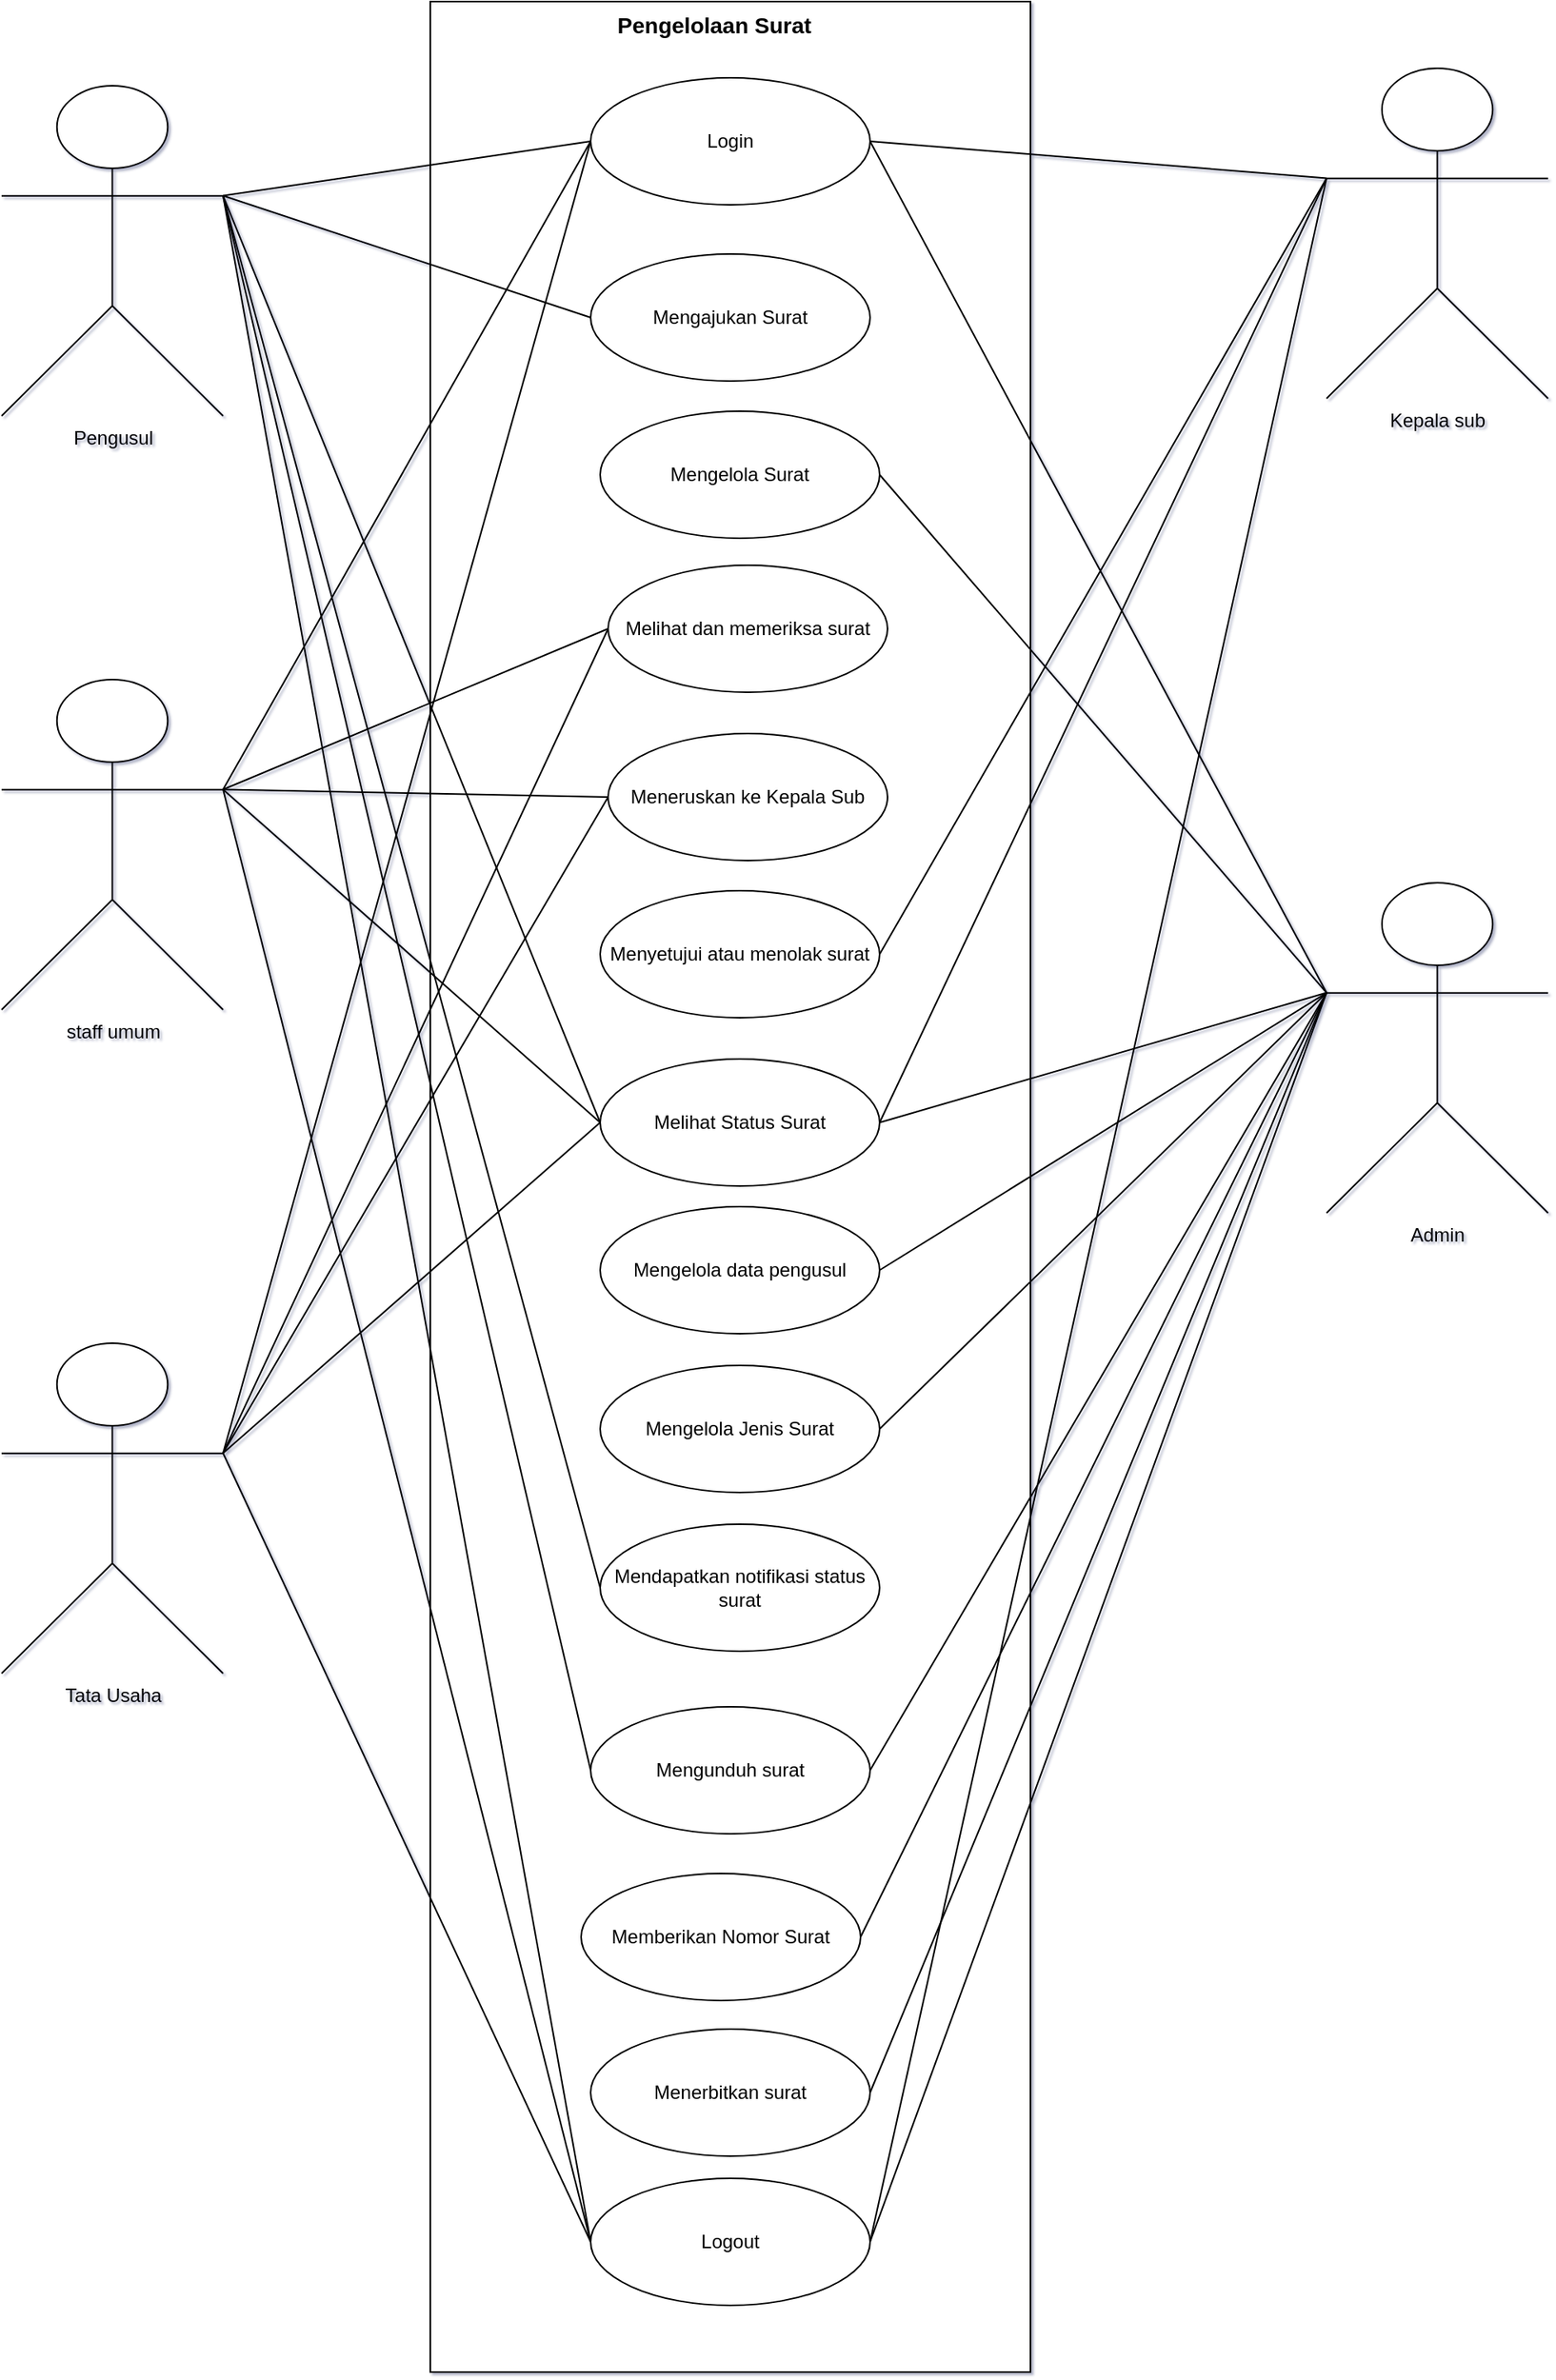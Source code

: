 <mxfile version="26.1.0">
  <diagram name="Page-1" id="a_6hY54vG2Vuo-opZS6R">
    <mxGraphModel dx="-513" dy="1819" grid="0" gridSize="10" guides="1" tooltips="1" connect="1" arrows="1" fold="1" page="1" pageScale="1" pageWidth="1100" pageHeight="850" background="#ffffff" math="0" shadow="1">
      <root>
        <mxCell id="0" />
        <mxCell id="1" parent="0" />
        <mxCell id="R7RCaSq4BXocxwMqMM4Z-10" value="" style="rounded=0;whiteSpace=wrap;html=1;" parent="1" vertex="1">
          <mxGeometry x="2533" y="-773" width="378" height="1493" as="geometry" />
        </mxCell>
        <mxCell id="R7RCaSq4BXocxwMqMM4Z-5" style="rounded=0;orthogonalLoop=1;jettySize=auto;html=1;entryX=0;entryY=0.5;entryDx=0;entryDy=0;endArrow=none;startFill=0;exitX=1;exitY=0.333;exitDx=0;exitDy=0;exitPerimeter=0;" parent="1" source="yd8y5yrhZsdy2DMW83g7-3" target="R7RCaSq4BXocxwMqMM4Z-4" edge="1">
          <mxGeometry relative="1" as="geometry">
            <mxPoint x="2400" y="-648.333" as="sourcePoint" />
          </mxGeometry>
        </mxCell>
        <mxCell id="R7RCaSq4BXocxwMqMM4Z-20" style="rounded=0;orthogonalLoop=1;jettySize=auto;html=1;entryX=0;entryY=0.5;entryDx=0;entryDy=0;endArrow=none;startFill=0;exitX=1;exitY=0.333;exitDx=0;exitDy=0;exitPerimeter=0;" parent="1" source="yd8y5yrhZsdy2DMW83g7-3" target="R7RCaSq4BXocxwMqMM4Z-18" edge="1">
          <mxGeometry relative="1" as="geometry">
            <mxPoint x="2400" y="-648.333" as="sourcePoint" />
          </mxGeometry>
        </mxCell>
        <mxCell id="R7RCaSq4BXocxwMqMM4Z-25" style="rounded=0;orthogonalLoop=1;jettySize=auto;html=1;entryX=0;entryY=0.5;entryDx=0;entryDy=0;endArrow=none;startFill=0;exitX=1;exitY=0.333;exitDx=0;exitDy=0;exitPerimeter=0;" parent="1" source="yd8y5yrhZsdy2DMW83g7-3" target="R7RCaSq4BXocxwMqMM4Z-23" edge="1">
          <mxGeometry relative="1" as="geometry">
            <mxPoint x="2400" y="-648.333" as="sourcePoint" />
          </mxGeometry>
        </mxCell>
        <mxCell id="R7RCaSq4BXocxwMqMM4Z-31" style="rounded=0;orthogonalLoop=1;jettySize=auto;html=1;entryX=0;entryY=0.5;entryDx=0;entryDy=0;endArrow=none;startFill=0;exitX=1;exitY=0.333;exitDx=0;exitDy=0;exitPerimeter=0;" parent="1" source="yd8y5yrhZsdy2DMW83g7-3" target="R7RCaSq4BXocxwMqMM4Z-30" edge="1">
          <mxGeometry relative="1" as="geometry">
            <mxPoint x="2376.5" y="-651" as="sourcePoint" />
          </mxGeometry>
        </mxCell>
        <mxCell id="R7RCaSq4BXocxwMqMM4Z-22" style="rounded=0;orthogonalLoop=1;jettySize=auto;html=1;entryX=1;entryY=0.5;entryDx=0;entryDy=0;endArrow=none;startFill=0;exitX=0;exitY=0.333;exitDx=0;exitDy=0;exitPerimeter=0;" parent="1" source="yd8y5yrhZsdy2DMW83g7-4" target="R7RCaSq4BXocxwMqMM4Z-18" edge="1">
          <mxGeometry relative="1" as="geometry">
            <mxPoint x="3096" y="-660.333" as="sourcePoint" />
          </mxGeometry>
        </mxCell>
        <mxCell id="R7RCaSq4BXocxwMqMM4Z-27" style="rounded=0;orthogonalLoop=1;jettySize=auto;html=1;entryX=1;entryY=0.5;entryDx=0;entryDy=0;endArrow=none;startFill=0;exitX=0;exitY=0.333;exitDx=0;exitDy=0;exitPerimeter=0;" parent="1" source="yd8y5yrhZsdy2DMW83g7-4" target="R7RCaSq4BXocxwMqMM4Z-23" edge="1">
          <mxGeometry relative="1" as="geometry">
            <mxPoint x="3096" y="-660.333" as="sourcePoint" />
          </mxGeometry>
        </mxCell>
        <mxCell id="R7RCaSq4BXocxwMqMM4Z-44" style="rounded=0;orthogonalLoop=1;jettySize=auto;html=1;entryX=1;entryY=0.5;entryDx=0;entryDy=0;endArrow=none;startFill=0;exitX=0;exitY=0.333;exitDx=0;exitDy=0;exitPerimeter=0;" parent="1" source="yd8y5yrhZsdy2DMW83g7-4" target="R7RCaSq4BXocxwMqMM4Z-43" edge="1">
          <mxGeometry relative="1" as="geometry">
            <mxPoint x="3096" y="-660.333" as="sourcePoint" />
          </mxGeometry>
        </mxCell>
        <mxCell id="R7RCaSq4BXocxwMqMM4Z-6" style="rounded=0;orthogonalLoop=1;jettySize=auto;html=1;entryX=0;entryY=0.5;entryDx=0;entryDy=0;endArrow=none;startFill=0;exitX=1;exitY=0.333;exitDx=0;exitDy=0;exitPerimeter=0;" parent="1" source="R7RCaSq4BXocxwMqMM4Z-3" target="R7RCaSq4BXocxwMqMM4Z-4" edge="1">
          <mxGeometry relative="1" as="geometry" />
        </mxCell>
        <mxCell id="R7RCaSq4BXocxwMqMM4Z-19" style="rounded=0;orthogonalLoop=1;jettySize=auto;html=1;entryX=0;entryY=0.5;entryDx=0;entryDy=0;endArrow=none;startFill=0;exitX=1;exitY=0.333;exitDx=0;exitDy=0;exitPerimeter=0;" parent="1" source="R7RCaSq4BXocxwMqMM4Z-3" target="R7RCaSq4BXocxwMqMM4Z-18" edge="1">
          <mxGeometry relative="1" as="geometry" />
        </mxCell>
        <mxCell id="R7RCaSq4BXocxwMqMM4Z-24" style="rounded=0;orthogonalLoop=1;jettySize=auto;html=1;entryX=0;entryY=0.5;entryDx=0;entryDy=0;endArrow=none;startFill=0;exitX=1;exitY=0.333;exitDx=0;exitDy=0;exitPerimeter=0;" parent="1" source="R7RCaSq4BXocxwMqMM4Z-3" target="R7RCaSq4BXocxwMqMM4Z-23" edge="1">
          <mxGeometry relative="1" as="geometry" />
        </mxCell>
        <mxCell id="R7RCaSq4BXocxwMqMM4Z-47" style="rounded=0;orthogonalLoop=1;jettySize=auto;html=1;entryX=0;entryY=0.5;entryDx=0;entryDy=0;endArrow=none;startFill=0;exitX=1;exitY=0.333;exitDx=0;exitDy=0;exitPerimeter=0;" parent="1" source="R7RCaSq4BXocxwMqMM4Z-3" target="R7RCaSq4BXocxwMqMM4Z-45" edge="1">
          <mxGeometry relative="1" as="geometry" />
        </mxCell>
        <mxCell id="yd8y5yrhZsdy2DMW83g7-26" style="edgeStyle=none;rounded=0;orthogonalLoop=1;jettySize=auto;html=1;entryX=0;entryY=0.5;entryDx=0;entryDy=0;endArrow=none;endFill=1;startFill=0;exitX=1;exitY=0.333;exitDx=0;exitDy=0;exitPerimeter=0;" edge="1" parent="1" source="R7RCaSq4BXocxwMqMM4Z-3" target="yd8y5yrhZsdy2DMW83g7-24">
          <mxGeometry relative="1" as="geometry" />
        </mxCell>
        <mxCell id="R7RCaSq4BXocxwMqMM4Z-3" value="staff umum" style="shape=umlActor;verticalLabelPosition=bottom;verticalAlign=top;html=1;outlineConnect=0;" parent="1" vertex="1">
          <mxGeometry x="2263" y="-346" width="139.5" height="208" as="geometry" />
        </mxCell>
        <mxCell id="R7RCaSq4BXocxwMqMM4Z-4" value="Login" style="ellipse;whiteSpace=wrap;html=1;" parent="1" vertex="1">
          <mxGeometry x="2634" y="-725" width="176" height="80" as="geometry" />
        </mxCell>
        <mxCell id="R7RCaSq4BXocxwMqMM4Z-7" value="" style="endArrow=none;html=1;rounded=0;exitX=0;exitY=0.333;exitDx=0;exitDy=0;exitPerimeter=0;entryX=1;entryY=0.5;entryDx=0;entryDy=0;" parent="1" source="yd8y5yrhZsdy2DMW83g7-4" target="R7RCaSq4BXocxwMqMM4Z-4" edge="1">
          <mxGeometry width="50" height="50" relative="1" as="geometry">
            <mxPoint x="3096" y="-660.333" as="sourcePoint" />
            <mxPoint x="2916.5" y="-408" as="targetPoint" />
          </mxGeometry>
        </mxCell>
        <mxCell id="R7RCaSq4BXocxwMqMM4Z-11" value="Mengelola data pengusul" style="ellipse;whiteSpace=wrap;html=1;" parent="1" vertex="1">
          <mxGeometry x="2640" y="-14" width="176" height="80" as="geometry" />
        </mxCell>
        <mxCell id="R7RCaSq4BXocxwMqMM4Z-13" value="Mengelola Jenis Surat" style="ellipse;whiteSpace=wrap;html=1;" parent="1" vertex="1">
          <mxGeometry x="2640" y="86" width="176" height="80" as="geometry" />
        </mxCell>
        <mxCell id="R7RCaSq4BXocxwMqMM4Z-21" style="rounded=0;orthogonalLoop=1;jettySize=auto;html=1;entryX=1;entryY=0.5;entryDx=0;entryDy=0;exitX=0;exitY=0.333;exitDx=0;exitDy=0;exitPerimeter=0;endArrow=none;startFill=0;" parent="1" source="yd8y5yrhZsdy2DMW83g7-2" target="R7RCaSq4BXocxwMqMM4Z-4" edge="1">
          <mxGeometry relative="1" as="geometry">
            <mxPoint x="3125.5" y="-157.333" as="sourcePoint" />
          </mxGeometry>
        </mxCell>
        <mxCell id="R7RCaSq4BXocxwMqMM4Z-26" style="rounded=0;orthogonalLoop=1;jettySize=auto;html=1;entryX=1;entryY=0.5;entryDx=0;entryDy=0;endArrow=none;startFill=0;exitX=0;exitY=0.333;exitDx=0;exitDy=0;exitPerimeter=0;" parent="1" source="yd8y5yrhZsdy2DMW83g7-2" target="R7RCaSq4BXocxwMqMM4Z-23" edge="1">
          <mxGeometry relative="1" as="geometry">
            <mxPoint x="3125.5" y="-157.333" as="sourcePoint" />
          </mxGeometry>
        </mxCell>
        <mxCell id="R7RCaSq4BXocxwMqMM4Z-29" style="rounded=0;orthogonalLoop=1;jettySize=auto;html=1;entryX=1;entryY=0.5;entryDx=0;entryDy=0;endArrow=none;startFill=0;exitX=0;exitY=0.333;exitDx=0;exitDy=0;exitPerimeter=0;" parent="1" source="yd8y5yrhZsdy2DMW83g7-2" target="R7RCaSq4BXocxwMqMM4Z-11" edge="1">
          <mxGeometry relative="1" as="geometry">
            <mxPoint x="3125.5" y="-157.333" as="sourcePoint" />
          </mxGeometry>
        </mxCell>
        <mxCell id="R7RCaSq4BXocxwMqMM4Z-41" style="rounded=0;orthogonalLoop=1;jettySize=auto;html=1;entryX=1;entryY=0.5;entryDx=0;entryDy=0;endArrow=none;startFill=0;exitX=0;exitY=0.333;exitDx=0;exitDy=0;exitPerimeter=0;" parent="1" source="yd8y5yrhZsdy2DMW83g7-2" target="R7RCaSq4BXocxwMqMM4Z-37" edge="1">
          <mxGeometry relative="1" as="geometry">
            <mxPoint x="3125.5" y="-157.333" as="sourcePoint" />
          </mxGeometry>
        </mxCell>
        <mxCell id="R7RCaSq4BXocxwMqMM4Z-42" style="rounded=0;orthogonalLoop=1;jettySize=auto;html=1;entryX=1;entryY=0.5;entryDx=0;entryDy=0;endArrow=none;startFill=0;exitX=0;exitY=0.333;exitDx=0;exitDy=0;exitPerimeter=0;" parent="1" source="yd8y5yrhZsdy2DMW83g7-2" target="R7RCaSq4BXocxwMqMM4Z-13" edge="1">
          <mxGeometry relative="1" as="geometry">
            <mxPoint x="3125.5" y="-157.333" as="sourcePoint" />
          </mxGeometry>
        </mxCell>
        <mxCell id="R7RCaSq4BXocxwMqMM4Z-49" style="rounded=0;orthogonalLoop=1;jettySize=auto;html=1;entryX=1;entryY=0.5;entryDx=0;entryDy=0;endArrow=none;startFill=0;exitX=0;exitY=0.333;exitDx=0;exitDy=0;exitPerimeter=0;" parent="1" source="yd8y5yrhZsdy2DMW83g7-2" target="R7RCaSq4BXocxwMqMM4Z-18" edge="1">
          <mxGeometry relative="1" as="geometry">
            <mxPoint x="3125.5" y="-157.333" as="sourcePoint" />
          </mxGeometry>
        </mxCell>
        <mxCell id="R7RCaSq4BXocxwMqMM4Z-18" value="Melihat Status Surat" style="ellipse;whiteSpace=wrap;html=1;" parent="1" vertex="1">
          <mxGeometry x="2640" y="-107" width="176" height="80" as="geometry" />
        </mxCell>
        <mxCell id="R7RCaSq4BXocxwMqMM4Z-23" value="Logout" style="ellipse;whiteSpace=wrap;html=1;" parent="1" vertex="1">
          <mxGeometry x="2634" y="598" width="176" height="80" as="geometry" />
        </mxCell>
        <mxCell id="R7RCaSq4BXocxwMqMM4Z-28" value="&lt;b&gt;&lt;font style=&quot;font-size: 14px;&quot;&gt;Pengelolaan Surat&lt;/font&gt;&lt;/b&gt;" style="text;html=1;align=center;verticalAlign=middle;whiteSpace=wrap;rounded=0;" parent="1" vertex="1">
          <mxGeometry x="2630.5" y="-773" width="162" height="30" as="geometry" />
        </mxCell>
        <mxCell id="R7RCaSq4BXocxwMqMM4Z-30" value="Mengajukan Surat" style="ellipse;whiteSpace=wrap;html=1;" parent="1" vertex="1">
          <mxGeometry x="2634" y="-614" width="176" height="80" as="geometry" />
        </mxCell>
        <mxCell id="R7RCaSq4BXocxwMqMM4Z-32" value="Memberikan Nomor Surat" style="ellipse;whiteSpace=wrap;html=1;" parent="1" vertex="1">
          <mxGeometry x="2628" y="406" width="176" height="80" as="geometry" />
        </mxCell>
        <mxCell id="R7RCaSq4BXocxwMqMM4Z-37" value="Mengelola Surat" style="ellipse;whiteSpace=wrap;html=1;" parent="1" vertex="1">
          <mxGeometry x="2640" y="-515" width="176" height="80" as="geometry" />
        </mxCell>
        <mxCell id="R7RCaSq4BXocxwMqMM4Z-43" value="Menyetujui atau menolak surat" style="ellipse;whiteSpace=wrap;html=1;" parent="1" vertex="1">
          <mxGeometry x="2640" y="-213" width="176" height="80" as="geometry" />
        </mxCell>
        <mxCell id="R7RCaSq4BXocxwMqMM4Z-45" value="Meneruskan ke Kepala Sub" style="ellipse;whiteSpace=wrap;html=1;" parent="1" vertex="1">
          <mxGeometry x="2645" y="-312" width="176" height="80" as="geometry" />
        </mxCell>
        <mxCell id="yd8y5yrhZsdy2DMW83g7-5" style="rounded=0;orthogonalLoop=1;jettySize=auto;html=1;entryX=0;entryY=0.5;entryDx=0;entryDy=0;endArrow=none;startFill=0;exitX=1;exitY=0.333;exitDx=0;exitDy=0;exitPerimeter=0;" edge="1" parent="1" source="yd8y5yrhZsdy2DMW83g7-1" target="R7RCaSq4BXocxwMqMM4Z-23">
          <mxGeometry relative="1" as="geometry" />
        </mxCell>
        <mxCell id="yd8y5yrhZsdy2DMW83g7-6" style="rounded=0;orthogonalLoop=1;jettySize=auto;html=1;entryX=0;entryY=0.5;entryDx=0;entryDy=0;endArrow=none;startFill=0;exitX=1;exitY=0.333;exitDx=0;exitDy=0;exitPerimeter=0;" edge="1" parent="1" source="yd8y5yrhZsdy2DMW83g7-1" target="R7RCaSq4BXocxwMqMM4Z-4">
          <mxGeometry relative="1" as="geometry" />
        </mxCell>
        <mxCell id="yd8y5yrhZsdy2DMW83g7-9" style="rounded=0;orthogonalLoop=1;jettySize=auto;html=1;entryX=0;entryY=0.5;entryDx=0;entryDy=0;exitX=1;exitY=0.333;exitDx=0;exitDy=0;exitPerimeter=0;endArrow=none;startFill=0;" edge="1" parent="1" source="yd8y5yrhZsdy2DMW83g7-1" target="R7RCaSq4BXocxwMqMM4Z-18">
          <mxGeometry relative="1" as="geometry" />
        </mxCell>
        <mxCell id="yd8y5yrhZsdy2DMW83g7-23" style="edgeStyle=none;rounded=0;orthogonalLoop=1;jettySize=auto;html=1;entryX=0;entryY=0.5;entryDx=0;entryDy=0;endArrow=none;startFill=0;exitX=1;exitY=0.333;exitDx=0;exitDy=0;exitPerimeter=0;" edge="1" parent="1" source="yd8y5yrhZsdy2DMW83g7-1" target="R7RCaSq4BXocxwMqMM4Z-45">
          <mxGeometry relative="1" as="geometry" />
        </mxCell>
        <mxCell id="yd8y5yrhZsdy2DMW83g7-25" style="edgeStyle=none;rounded=0;orthogonalLoop=1;jettySize=auto;html=1;entryX=0;entryY=0.5;entryDx=0;entryDy=0;endArrow=none;endFill=1;startFill=0;exitX=1;exitY=0.333;exitDx=0;exitDy=0;exitPerimeter=0;" edge="1" parent="1" source="yd8y5yrhZsdy2DMW83g7-1" target="yd8y5yrhZsdy2DMW83g7-24">
          <mxGeometry relative="1" as="geometry" />
        </mxCell>
        <mxCell id="yd8y5yrhZsdy2DMW83g7-1" value="Tata Usaha" style="shape=umlActor;verticalLabelPosition=bottom;verticalAlign=top;html=1;outlineConnect=0;" vertex="1" parent="1">
          <mxGeometry x="2263" y="72" width="139.5" height="208" as="geometry" />
        </mxCell>
        <mxCell id="yd8y5yrhZsdy2DMW83g7-19" style="rounded=0;orthogonalLoop=1;jettySize=auto;html=1;entryX=1;entryY=0.5;entryDx=0;entryDy=0;endArrow=none;startFill=0;exitX=0;exitY=0.333;exitDx=0;exitDy=0;exitPerimeter=0;" edge="1" parent="1" source="yd8y5yrhZsdy2DMW83g7-2" target="R7RCaSq4BXocxwMqMM4Z-32">
          <mxGeometry relative="1" as="geometry" />
        </mxCell>
        <mxCell id="yd8y5yrhZsdy2DMW83g7-28" style="edgeStyle=none;rounded=0;orthogonalLoop=1;jettySize=auto;html=1;entryX=1;entryY=0.5;entryDx=0;entryDy=0;endArrow=none;startFill=0;exitX=0;exitY=0.333;exitDx=0;exitDy=0;exitPerimeter=0;" edge="1" parent="1" source="yd8y5yrhZsdy2DMW83g7-2" target="yd8y5yrhZsdy2DMW83g7-22">
          <mxGeometry relative="1" as="geometry" />
        </mxCell>
        <mxCell id="yd8y5yrhZsdy2DMW83g7-29" style="edgeStyle=none;rounded=0;orthogonalLoop=1;jettySize=auto;html=1;entryX=1;entryY=0.5;entryDx=0;entryDy=0;endArrow=none;startFill=0;exitX=0;exitY=0.333;exitDx=0;exitDy=0;exitPerimeter=0;" edge="1" parent="1" source="yd8y5yrhZsdy2DMW83g7-2" target="yd8y5yrhZsdy2DMW83g7-11">
          <mxGeometry relative="1" as="geometry" />
        </mxCell>
        <mxCell id="yd8y5yrhZsdy2DMW83g7-2" value="Admin" style="shape=umlActor;verticalLabelPosition=bottom;verticalAlign=top;html=1;outlineConnect=0;" vertex="1" parent="1">
          <mxGeometry x="3097.5" y="-218" width="139.5" height="208" as="geometry" />
        </mxCell>
        <mxCell id="yd8y5yrhZsdy2DMW83g7-12" style="rounded=0;orthogonalLoop=1;jettySize=auto;html=1;entryX=0;entryY=0.5;entryDx=0;entryDy=0;endArrow=none;startFill=0;exitX=1;exitY=0.333;exitDx=0;exitDy=0;exitPerimeter=0;" edge="1" parent="1" source="yd8y5yrhZsdy2DMW83g7-3" target="yd8y5yrhZsdy2DMW83g7-11">
          <mxGeometry relative="1" as="geometry" />
        </mxCell>
        <mxCell id="yd8y5yrhZsdy2DMW83g7-20" style="edgeStyle=none;rounded=0;orthogonalLoop=1;jettySize=auto;html=1;entryX=0;entryY=0.5;entryDx=0;entryDy=0;endArrow=none;startFill=0;exitX=1;exitY=0.333;exitDx=0;exitDy=0;exitPerimeter=0;" edge="1" parent="1" source="yd8y5yrhZsdy2DMW83g7-3" target="yd8y5yrhZsdy2DMW83g7-10">
          <mxGeometry relative="1" as="geometry" />
        </mxCell>
        <mxCell id="yd8y5yrhZsdy2DMW83g7-3" value="Pengusul" style="shape=umlActor;verticalLabelPosition=bottom;verticalAlign=top;html=1;outlineConnect=0;" vertex="1" parent="1">
          <mxGeometry x="2263" y="-720" width="139.5" height="208" as="geometry" />
        </mxCell>
        <mxCell id="yd8y5yrhZsdy2DMW83g7-4" value="Kepala sub" style="shape=umlActor;verticalLabelPosition=bottom;verticalAlign=top;html=1;outlineConnect=0;" vertex="1" parent="1">
          <mxGeometry x="3097.5" y="-731" width="139.5" height="208" as="geometry" />
        </mxCell>
        <mxCell id="yd8y5yrhZsdy2DMW83g7-10" value="Mendapatkan notifikasi status surat" style="ellipse;whiteSpace=wrap;html=1;" vertex="1" parent="1">
          <mxGeometry x="2640" y="186" width="176" height="80" as="geometry" />
        </mxCell>
        <mxCell id="yd8y5yrhZsdy2DMW83g7-11" value="Mengunduh surat" style="ellipse;whiteSpace=wrap;html=1;" vertex="1" parent="1">
          <mxGeometry x="2634" y="301" width="176" height="80" as="geometry" />
        </mxCell>
        <mxCell id="yd8y5yrhZsdy2DMW83g7-22" value="Menerbitkan surat" style="ellipse;whiteSpace=wrap;html=1;" vertex="1" parent="1">
          <mxGeometry x="2634" y="504" width="176" height="80" as="geometry" />
        </mxCell>
        <mxCell id="yd8y5yrhZsdy2DMW83g7-24" value="Melihat dan memeriksa surat" style="ellipse;whiteSpace=wrap;html=1;" vertex="1" parent="1">
          <mxGeometry x="2645" y="-418" width="176" height="80" as="geometry" />
        </mxCell>
      </root>
    </mxGraphModel>
  </diagram>
</mxfile>
